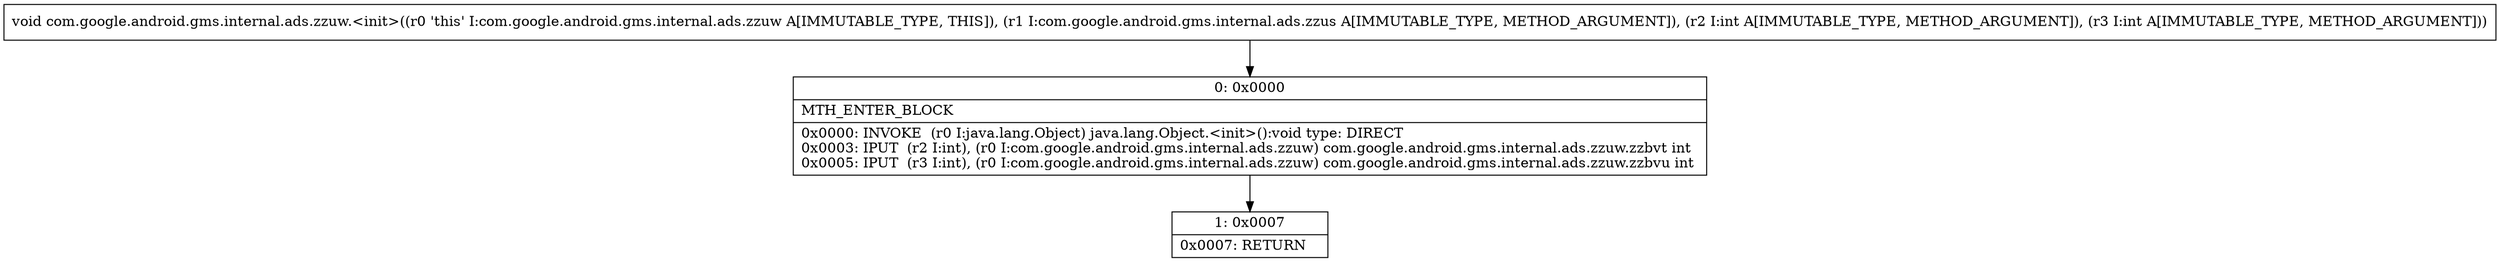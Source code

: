 digraph "CFG forcom.google.android.gms.internal.ads.zzuw.\<init\>(Lcom\/google\/android\/gms\/internal\/ads\/zzus;II)V" {
Node_0 [shape=record,label="{0\:\ 0x0000|MTH_ENTER_BLOCK\l|0x0000: INVOKE  (r0 I:java.lang.Object) java.lang.Object.\<init\>():void type: DIRECT \l0x0003: IPUT  (r2 I:int), (r0 I:com.google.android.gms.internal.ads.zzuw) com.google.android.gms.internal.ads.zzuw.zzbvt int \l0x0005: IPUT  (r3 I:int), (r0 I:com.google.android.gms.internal.ads.zzuw) com.google.android.gms.internal.ads.zzuw.zzbvu int \l}"];
Node_1 [shape=record,label="{1\:\ 0x0007|0x0007: RETURN   \l}"];
MethodNode[shape=record,label="{void com.google.android.gms.internal.ads.zzuw.\<init\>((r0 'this' I:com.google.android.gms.internal.ads.zzuw A[IMMUTABLE_TYPE, THIS]), (r1 I:com.google.android.gms.internal.ads.zzus A[IMMUTABLE_TYPE, METHOD_ARGUMENT]), (r2 I:int A[IMMUTABLE_TYPE, METHOD_ARGUMENT]), (r3 I:int A[IMMUTABLE_TYPE, METHOD_ARGUMENT])) }"];
MethodNode -> Node_0;
Node_0 -> Node_1;
}

